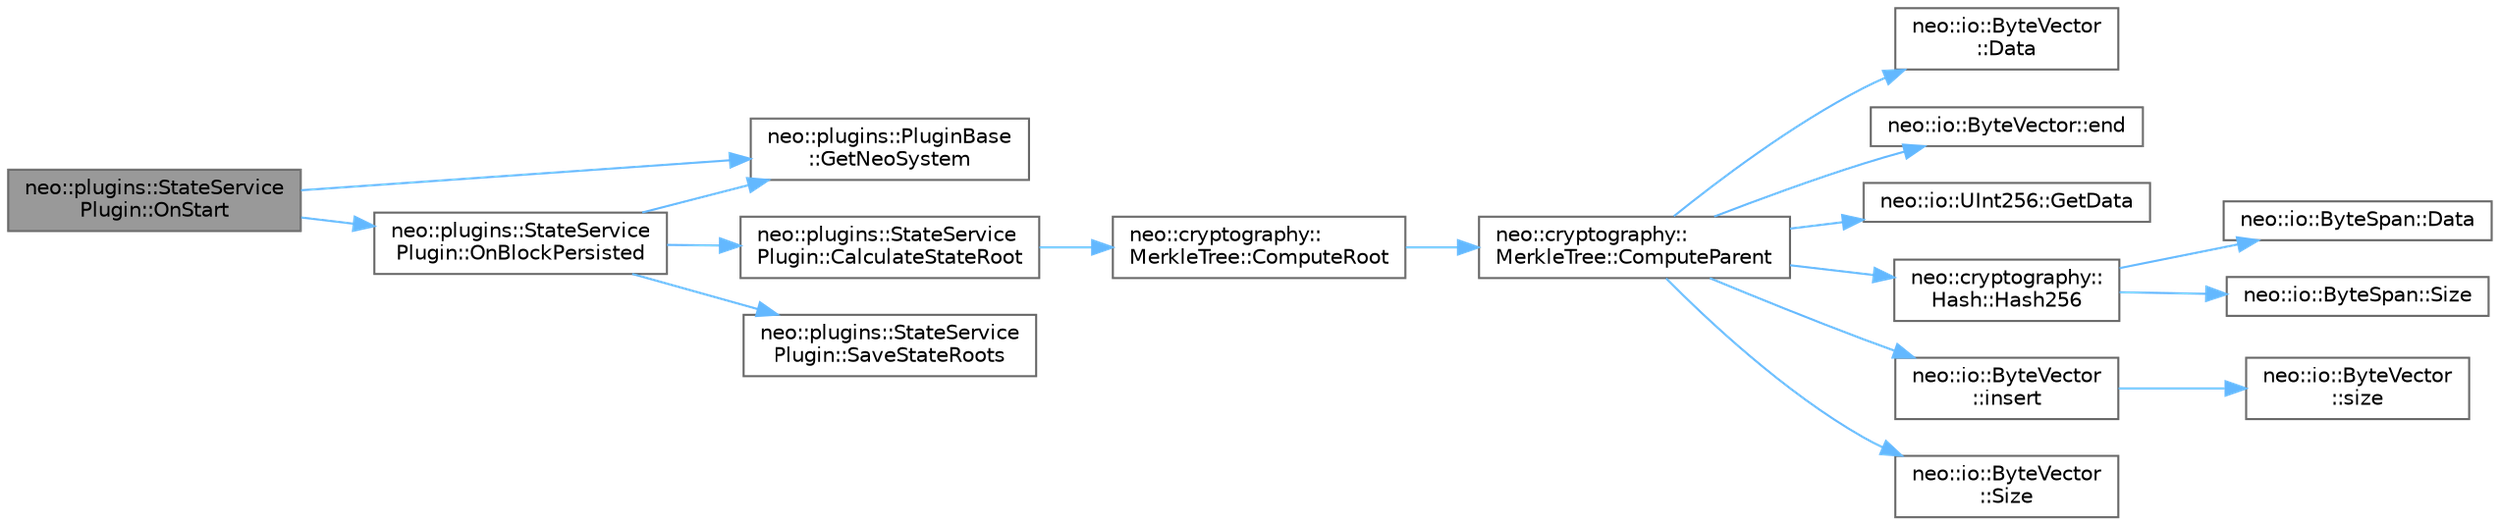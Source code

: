 digraph "neo::plugins::StateServicePlugin::OnStart"
{
 // LATEX_PDF_SIZE
  bgcolor="transparent";
  edge [fontname=Helvetica,fontsize=10,labelfontname=Helvetica,labelfontsize=10];
  node [fontname=Helvetica,fontsize=10,shape=box,height=0.2,width=0.4];
  rankdir="LR";
  Node1 [id="Node000001",label="neo::plugins::StateService\lPlugin::OnStart",height=0.2,width=0.4,color="gray40", fillcolor="grey60", style="filled", fontcolor="black",tooltip="Starts the plugin."];
  Node1 -> Node2 [id="edge17_Node000001_Node000002",color="steelblue1",style="solid",tooltip=" "];
  Node2 [id="Node000002",label="neo::plugins::PluginBase\l::GetNeoSystem",height=0.2,width=0.4,color="grey40", fillcolor="white", style="filled",URL="$classneo_1_1plugins_1_1_plugin_base.html#af9916e44d745847ea6a2c847b55fffb1",tooltip="Gets the Neo system."];
  Node1 -> Node3 [id="edge18_Node000001_Node000003",color="steelblue1",style="solid",tooltip=" "];
  Node3 [id="Node000003",label="neo::plugins::StateService\lPlugin::OnBlockPersisted",height=0.2,width=0.4,color="grey40", fillcolor="white", style="filled",URL="$classneo_1_1plugins_1_1_state_service_plugin.html#a96af382a46435875270190e2bdb1144b",tooltip=" "];
  Node3 -> Node4 [id="edge19_Node000003_Node000004",color="steelblue1",style="solid",tooltip=" "];
  Node4 [id="Node000004",label="neo::plugins::StateService\lPlugin::CalculateStateRoot",height=0.2,width=0.4,color="grey40", fillcolor="white", style="filled",URL="$classneo_1_1plugins_1_1_state_service_plugin.html#a6f737dad8beefed1d2e169976202d0ed",tooltip=" "];
  Node4 -> Node5 [id="edge20_Node000004_Node000005",color="steelblue1",style="solid",tooltip=" "];
  Node5 [id="Node000005",label="neo::cryptography::\lMerkleTree::ComputeRoot",height=0.2,width=0.4,color="grey40", fillcolor="white", style="filled",URL="$classneo_1_1cryptography_1_1_merkle_tree.html#a7ff59d2461b31524567790673ba5e7cc",tooltip="Computes the Merkle root of the specified hashes."];
  Node5 -> Node6 [id="edge21_Node000005_Node000006",color="steelblue1",style="solid",tooltip=" "];
  Node6 [id="Node000006",label="neo::cryptography::\lMerkleTree::ComputeParent",height=0.2,width=0.4,color="grey40", fillcolor="white", style="filled",URL="$classneo_1_1cryptography_1_1_merkle_tree.html#a3c921ec593629214541ff6d5a6654f44",tooltip="Computes the parent hash of the specified left and right hashes."];
  Node6 -> Node7 [id="edge22_Node000006_Node000007",color="steelblue1",style="solid",tooltip=" "];
  Node7 [id="Node000007",label="neo::io::ByteVector\l::Data",height=0.2,width=0.4,color="grey40", fillcolor="white", style="filled",URL="$classneo_1_1io_1_1_byte_vector.html#a971af50d2778c4435c924cf4b839e8a1",tooltip="Gets a pointer to the data."];
  Node6 -> Node8 [id="edge23_Node000006_Node000008",color="steelblue1",style="solid",tooltip=" "];
  Node8 [id="Node000008",label="neo::io::ByteVector::end",height=0.2,width=0.4,color="grey40", fillcolor="white", style="filled",URL="$classneo_1_1io_1_1_byte_vector.html#a6b53dac8823a4dd0b729471dd7855d61",tooltip="Gets an iterator to the end of the ByteVector."];
  Node6 -> Node9 [id="edge24_Node000006_Node000009",color="steelblue1",style="solid",tooltip=" "];
  Node9 [id="Node000009",label="neo::io::UInt256::GetData",height=0.2,width=0.4,color="grey40", fillcolor="white", style="filled",URL="$classneo_1_1io_1_1_u_int256.html#acfbaffdd04333184ae240d86014d7923",tooltip="Gets the raw data."];
  Node6 -> Node10 [id="edge25_Node000006_Node000010",color="steelblue1",style="solid",tooltip=" "];
  Node10 [id="Node000010",label="neo::cryptography::\lHash::Hash256",height=0.2,width=0.4,color="grey40", fillcolor="white", style="filled",URL="$classneo_1_1cryptography_1_1_hash.html#a1f27587bba8d21efdec839f2679e1a90",tooltip="Computes Hash256 (double SHA256)."];
  Node10 -> Node11 [id="edge26_Node000010_Node000011",color="steelblue1",style="solid",tooltip=" "];
  Node11 [id="Node000011",label="neo::io::ByteSpan::Data",height=0.2,width=0.4,color="grey40", fillcolor="white", style="filled",URL="$classneo_1_1io_1_1_byte_span.html#a0285a19eb5cd212ecd1079e0bc5e494c",tooltip="Gets a pointer to the data."];
  Node10 -> Node12 [id="edge27_Node000010_Node000012",color="steelblue1",style="solid",tooltip=" "];
  Node12 [id="Node000012",label="neo::io::ByteSpan::Size",height=0.2,width=0.4,color="grey40", fillcolor="white", style="filled",URL="$classneo_1_1io_1_1_byte_span.html#a4a869430800a37dcbeefac6f36468fcb",tooltip="Gets the size of the ByteSpan."];
  Node6 -> Node13 [id="edge28_Node000006_Node000013",color="steelblue1",style="solid",tooltip=" "];
  Node13 [id="Node000013",label="neo::io::ByteVector\l::insert",height=0.2,width=0.4,color="grey40", fillcolor="white", style="filled",URL="$classneo_1_1io_1_1_byte_vector.html#a2d7a8711fbe8b4351fd18b7a45314de5",tooltip="Inserts data at the specified position."];
  Node13 -> Node14 [id="edge29_Node000013_Node000014",color="steelblue1",style="solid",tooltip=" "];
  Node14 [id="Node000014",label="neo::io::ByteVector\l::size",height=0.2,width=0.4,color="grey40", fillcolor="white", style="filled",URL="$classneo_1_1io_1_1_byte_vector.html#aa810a2a94af643c2ec1e2400da53d3d7",tooltip="Gets the size of the ByteVector (STL compatibility)."];
  Node6 -> Node15 [id="edge30_Node000006_Node000015",color="steelblue1",style="solid",tooltip=" "];
  Node15 [id="Node000015",label="neo::io::ByteVector\l::Size",height=0.2,width=0.4,color="grey40", fillcolor="white", style="filled",URL="$classneo_1_1io_1_1_byte_vector.html#ac0d1a1751d25fde82c44ba55d9d68e24",tooltip="Gets the size of the ByteVector."];
  Node3 -> Node2 [id="edge31_Node000003_Node000002",color="steelblue1",style="solid",tooltip=" "];
  Node3 -> Node16 [id="edge32_Node000003_Node000016",color="steelblue1",style="solid",tooltip=" "];
  Node16 [id="Node000016",label="neo::plugins::StateService\lPlugin::SaveStateRoots",height=0.2,width=0.4,color="grey40", fillcolor="white", style="filled",URL="$classneo_1_1plugins_1_1_state_service_plugin.html#a66746880cf6e7e03272f40c1752aa486",tooltip=" "];
}

